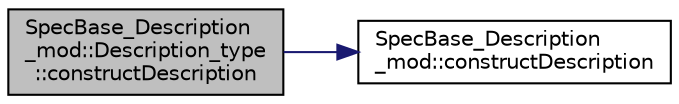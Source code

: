 digraph "SpecBase_Description_mod::Description_type::constructDescription"
{
 // LATEX_PDF_SIZE
  edge [fontname="Helvetica",fontsize="10",labelfontname="Helvetica",labelfontsize="10"];
  node [fontname="Helvetica",fontsize="10",shape=record];
  rankdir="LR";
  Node1 [label="SpecBase_Description\l_mod::Description_type\l::constructDescription",height=0.2,width=0.4,color="black", fillcolor="grey75", style="filled", fontcolor="black",tooltip=" "];
  Node1 -> Node2 [color="midnightblue",fontsize="10",style="solid",fontname="Helvetica"];
  Node2 [label="SpecBase_Description\l_mod::constructDescription",height=0.2,width=0.4,color="black", fillcolor="white", style="filled",URL="$namespaceSpecBase__Description__mod.html#ae42aa8651e5c846519a7faff2c602fdc",tooltip=" "];
}
